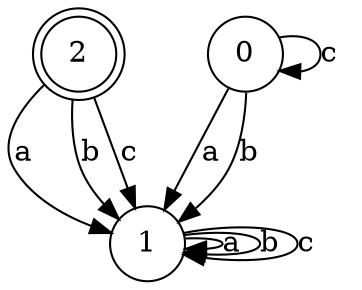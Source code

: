 digraph { 
node [shape = doublecircle]; 2 node [shape = circle]; 
0 -> 0 [ label="c", weigth="0.6"]; 
0 -> 1 [ label="a", weigth="0.6"]; 
0 -> 1 [ label="b", weigth="0.6"]; 
1 -> 1 [ label="a", weigth="0.6"]; 
1 -> 1 [ label="b", weigth="0.6"]; 
1 -> 1 [ label="c", weigth="0.6"]; 
2 -> 1 [ label="a", weigth="0.6"]; 
2 -> 1 [ label="b", weigth="0.6"]; 
2 -> 1 [ label="c", weigth="0.6"]; 
}